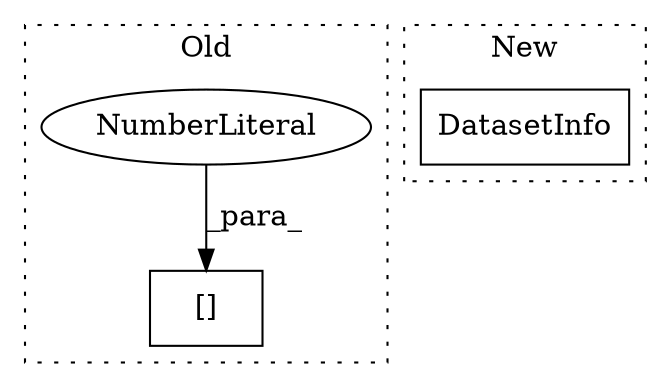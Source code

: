 digraph G {
subgraph cluster0 {
1 [label="[]" a="2" s="21917,21957" l="39,1" shape="box"];
3 [label="NumberLiteral" a="34" s="21956" l="1" shape="ellipse"];
label = "Old";
style="dotted";
}
subgraph cluster1 {
2 [label="DatasetInfo" a="32" s="23204,23264" l="12,1" shape="box"];
label = "New";
style="dotted";
}
3 -> 1 [label="_para_"];
}